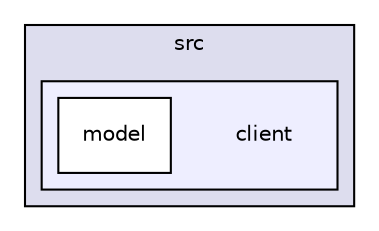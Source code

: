 digraph "/home/travis/build/DICL/VeloxDFS/src/client" {
  compound=true
  node [ fontsize="10", fontname="Helvetica"];
  edge [ labelfontsize="10", labelfontname="Helvetica"];
  subgraph clusterdir_68267d1309a1af8e8297ef4c3efbcdba {
    graph [ bgcolor="#ddddee", pencolor="black", label="src" fontname="Helvetica", fontsize="10", URL="dir_68267d1309a1af8e8297ef4c3efbcdba.html"]
  subgraph clusterdir_6908ff505388a07996d238c763adbdab {
    graph [ bgcolor="#eeeeff", pencolor="black", label="" URL="dir_6908ff505388a07996d238c763adbdab.html"];
    dir_6908ff505388a07996d238c763adbdab [shape=plaintext label="client"];
    dir_ccd5d91ddc34ec5211af37ca98ad46dc [shape=box label="model" color="black" fillcolor="white" style="filled" URL="dir_ccd5d91ddc34ec5211af37ca98ad46dc.html"];
  }
  }
}
